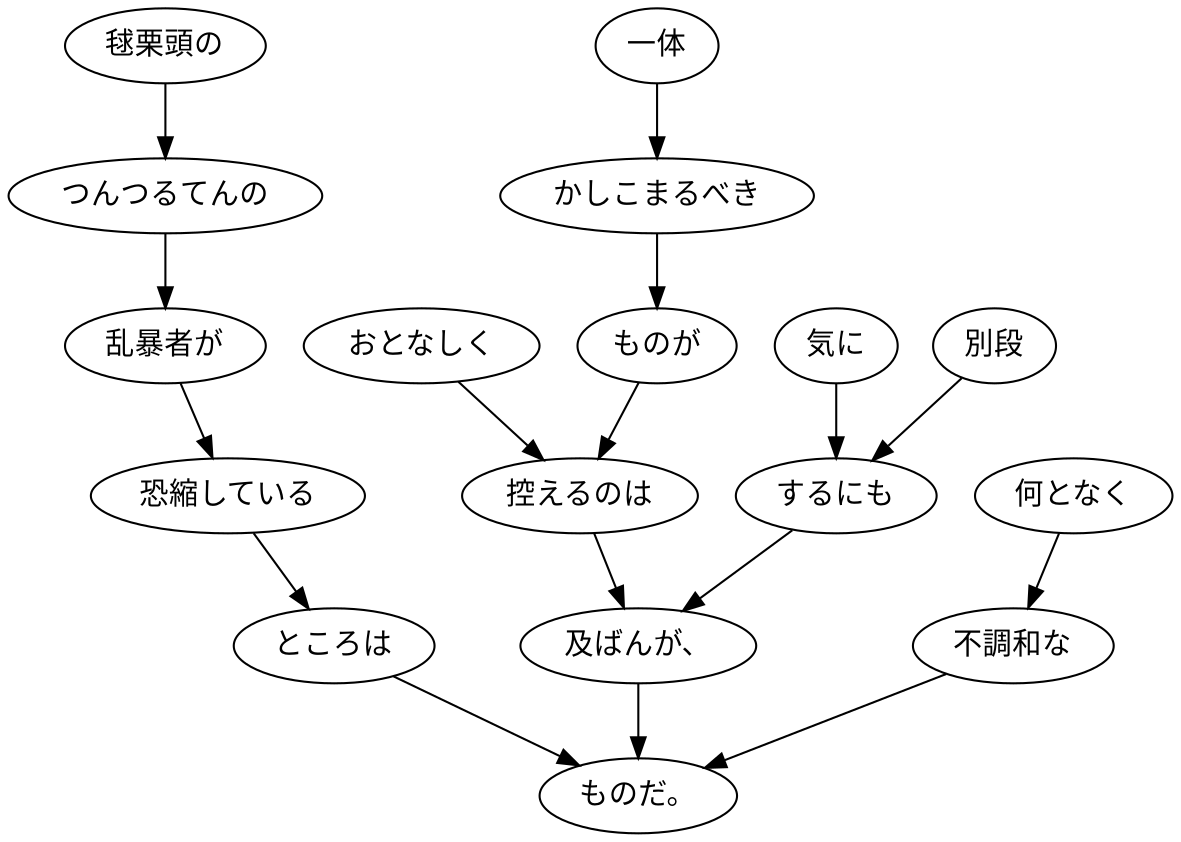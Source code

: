 digraph graph7178 {
	node0 [label="一体"];
	node1 [label="かしこまるべき"];
	node2 [label="ものが"];
	node3 [label="おとなしく"];
	node4 [label="控えるのは"];
	node5 [label="別段"];
	node6 [label="気に"];
	node7 [label="するにも"];
	node8 [label="及ばんが、"];
	node9 [label="毬栗頭の"];
	node10 [label="つんつるてんの"];
	node11 [label="乱暴者が"];
	node12 [label="恐縮している"];
	node13 [label="ところは"];
	node14 [label="何となく"];
	node15 [label="不調和な"];
	node16 [label="ものだ。"];
	node0 -> node1;
	node1 -> node2;
	node2 -> node4;
	node3 -> node4;
	node4 -> node8;
	node5 -> node7;
	node6 -> node7;
	node7 -> node8;
	node8 -> node16;
	node9 -> node10;
	node10 -> node11;
	node11 -> node12;
	node12 -> node13;
	node13 -> node16;
	node14 -> node15;
	node15 -> node16;
}
